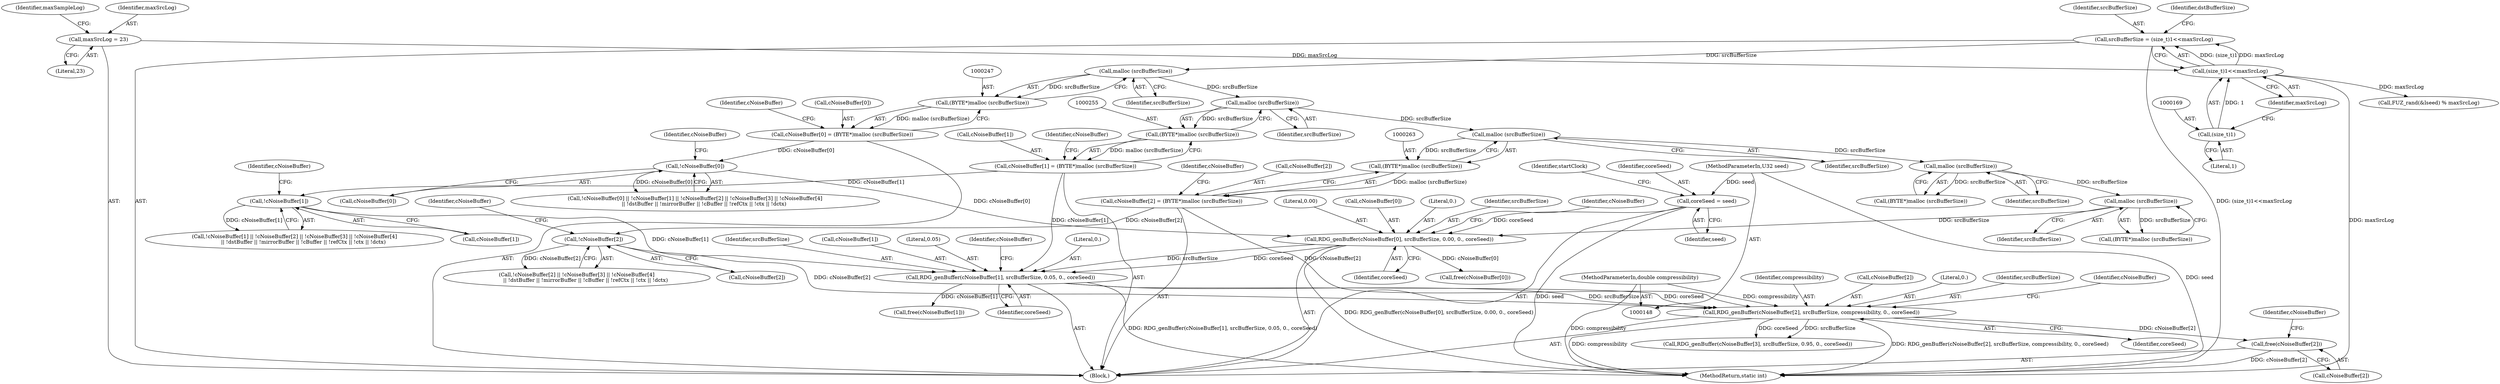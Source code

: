 digraph "0_zstd_3e5cdf1b6a85843e991d7d10f6a2567c15580da0_3@API" {
"1001450" [label="(Call,free(cNoiseBuffer[2]))"];
"1000342" [label="(Call,RDG_genBuffer(cNoiseBuffer[2], srcBufferSize, compressibility, 0., coreSeed))"];
"1000258" [label="(Call,cNoiseBuffer[2] = (BYTE*)malloc (srcBufferSize))"];
"1000262" [label="(Call,(BYTE*)malloc (srcBufferSize))"];
"1000264" [label="(Call,malloc (srcBufferSize))"];
"1000256" [label="(Call,malloc (srcBufferSize))"];
"1000248" [label="(Call,malloc (srcBufferSize))"];
"1000165" [label="(Call,srcBufferSize = (size_t)1<<maxSrcLog)"];
"1000167" [label="(Call,(size_t)1<<maxSrcLog)"];
"1000168" [label="(Call,(size_t)1)"];
"1000157" [label="(Call,maxSrcLog = 23)"];
"1000294" [label="(Call,!cNoiseBuffer[2])"];
"1000334" [label="(Call,RDG_genBuffer(cNoiseBuffer[1], srcBufferSize, 0.05, 0., coreSeed))"];
"1000250" [label="(Call,cNoiseBuffer[1] = (BYTE*)malloc (srcBufferSize))"];
"1000254" [label="(Call,(BYTE*)malloc (srcBufferSize))"];
"1000289" [label="(Call,!cNoiseBuffer[1])"];
"1000326" [label="(Call,RDG_genBuffer(cNoiseBuffer[0], srcBufferSize, 0.00, 0., coreSeed))"];
"1000284" [label="(Call,!cNoiseBuffer[0])"];
"1000242" [label="(Call,cNoiseBuffer[0] = (BYTE*)malloc (srcBufferSize))"];
"1000246" [label="(Call,(BYTE*)malloc (srcBufferSize))"];
"1000280" [label="(Call,malloc (srcBufferSize))"];
"1000272" [label="(Call,malloc (srcBufferSize))"];
"1000222" [label="(Call,coreSeed = seed)"];
"1000149" [label="(MethodParameterIn,U32 seed)"];
"1000153" [label="(MethodParameterIn,double compressibility)"];
"1000340" [label="(Literal,0.)"];
"1000281" [label="(Identifier,srcBufferSize)"];
"1000270" [label="(Call,(BYTE*)malloc (srcBufferSize))"];
"1000268" [label="(Identifier,cNoiseBuffer)"];
"1000251" [label="(Call,cNoiseBuffer[1])"];
"1000162" [label="(Identifier,maxSampleLog)"];
"1000248" [label="(Call,malloc (srcBufferSize))"];
"1000242" [label="(Call,cNoiseBuffer[0] = (BYTE*)malloc (srcBufferSize))"];
"1000334" [label="(Call,RDG_genBuffer(cNoiseBuffer[1], srcBufferSize, 0.05, 0., coreSeed))"];
"1000260" [label="(Identifier,cNoiseBuffer)"];
"1000280" [label="(Call,malloc (srcBufferSize))"];
"1000262" [label="(Call,(BYTE*)malloc (srcBufferSize))"];
"1000256" [label="(Call,malloc (srcBufferSize))"];
"1000285" [label="(Call,cNoiseBuffer[0])"];
"1000224" [label="(Identifier,seed)"];
"1000246" [label="(Call,(BYTE*)malloc (srcBufferSize))"];
"1000243" [label="(Call,cNoiseBuffer[0])"];
"1000165" [label="(Call,srcBufferSize = (size_t)1<<maxSrcLog)"];
"1000331" [label="(Literal,0.00)"];
"1000222" [label="(Call,coreSeed = seed)"];
"1000289" [label="(Call,!cNoiseBuffer[1])"];
"1000342" [label="(Call,RDG_genBuffer(cNoiseBuffer[2], srcBufferSize, compressibility, 0., coreSeed))"];
"1000326" [label="(Call,RDG_genBuffer(cNoiseBuffer[0], srcBufferSize, 0.00, 0., coreSeed))"];
"1000168" [label="(Call,(size_t)1)"];
"1001450" [label="(Call,free(cNoiseBuffer[2]))"];
"1001451" [label="(Call,cNoiseBuffer[2])"];
"1000273" [label="(Identifier,srcBufferSize)"];
"1000227" [label="(Identifier,startClock)"];
"1000149" [label="(MethodParameterIn,U32 seed)"];
"1001446" [label="(Call,free(cNoiseBuffer[1]))"];
"1000338" [label="(Identifier,srcBufferSize)"];
"1000155" [label="(Block,)"];
"1000250" [label="(Call,cNoiseBuffer[1] = (BYTE*)malloc (srcBufferSize))"];
"1000350" [label="(Call,RDG_genBuffer(cNoiseBuffer[3], srcBufferSize, 0.95, 0., coreSeed))"];
"1000295" [label="(Call,cNoiseBuffer[2])"];
"1000327" [label="(Call,cNoiseBuffer[0])"];
"1000332" [label="(Literal,0.)"];
"1000333" [label="(Identifier,coreSeed)"];
"1000278" [label="(Call,(BYTE*)malloc (srcBufferSize))"];
"1000153" [label="(MethodParameterIn,double compressibility)"];
"1000343" [label="(Call,cNoiseBuffer[2])"];
"1000294" [label="(Call,!cNoiseBuffer[2])"];
"1000158" [label="(Identifier,maxSrcLog)"];
"1000335" [label="(Call,cNoiseBuffer[1])"];
"1001442" [label="(Call,free(cNoiseBuffer[0]))"];
"1000171" [label="(Identifier,maxSrcLog)"];
"1001475" [label="(MethodReturn,static int)"];
"1000249" [label="(Identifier,srcBufferSize)"];
"1001456" [label="(Identifier,cNoiseBuffer)"];
"1000264" [label="(Call,malloc (srcBufferSize))"];
"1000166" [label="(Identifier,srcBufferSize)"];
"1000348" [label="(Literal,0.)"];
"1000272" [label="(Call,malloc (srcBufferSize))"];
"1000341" [label="(Identifier,coreSeed)"];
"1000339" [label="(Literal,0.05)"];
"1000170" [label="(Literal,1)"];
"1000293" [label="(Call,!cNoiseBuffer[2] || !cNoiseBuffer[3] || !cNoiseBuffer[4]\n           || !dstBuffer || !mirrorBuffer || !cBuffer || !refCtx || !ctx || !dctx)"];
"1000258" [label="(Call,cNoiseBuffer[2] = (BYTE*)malloc (srcBufferSize))"];
"1000283" [label="(Call,!cNoiseBuffer[0] || !cNoiseBuffer[1] || !cNoiseBuffer[2] || !cNoiseBuffer[3] || !cNoiseBuffer[4]\n           || !dstBuffer || !mirrorBuffer || !cBuffer || !refCtx || !ctx || !dctx)"];
"1000301" [label="(Identifier,cNoiseBuffer)"];
"1000346" [label="(Identifier,srcBufferSize)"];
"1000223" [label="(Identifier,coreSeed)"];
"1000349" [label="(Identifier,coreSeed)"];
"1000330" [label="(Identifier,srcBufferSize)"];
"1000157" [label="(Call,maxSrcLog = 23)"];
"1000296" [label="(Identifier,cNoiseBuffer)"];
"1000290" [label="(Call,cNoiseBuffer[1])"];
"1000352" [label="(Identifier,cNoiseBuffer)"];
"1000336" [label="(Identifier,cNoiseBuffer)"];
"1000291" [label="(Identifier,cNoiseBuffer)"];
"1000265" [label="(Identifier,srcBufferSize)"];
"1001047" [label="(Call,FUZ_rand(&lseed) % maxSrcLog)"];
"1000259" [label="(Call,cNoiseBuffer[2])"];
"1000284" [label="(Call,!cNoiseBuffer[0])"];
"1000174" [label="(Identifier,dstBufferSize)"];
"1000159" [label="(Literal,23)"];
"1000344" [label="(Identifier,cNoiseBuffer)"];
"1000252" [label="(Identifier,cNoiseBuffer)"];
"1000347" [label="(Identifier,compressibility)"];
"1000254" [label="(Call,(BYTE*)malloc (srcBufferSize))"];
"1000257" [label="(Identifier,srcBufferSize)"];
"1000167" [label="(Call,(size_t)1<<maxSrcLog)"];
"1000288" [label="(Call,!cNoiseBuffer[1] || !cNoiseBuffer[2] || !cNoiseBuffer[3] || !cNoiseBuffer[4]\n           || !dstBuffer || !mirrorBuffer || !cBuffer || !refCtx || !ctx || !dctx)"];
"1001450" -> "1000155"  [label="AST: "];
"1001450" -> "1001451"  [label="CFG: "];
"1001451" -> "1001450"  [label="AST: "];
"1001456" -> "1001450"  [label="CFG: "];
"1001450" -> "1001475"  [label="DDG: cNoiseBuffer[2]"];
"1000342" -> "1001450"  [label="DDG: cNoiseBuffer[2]"];
"1000342" -> "1000155"  [label="AST: "];
"1000342" -> "1000349"  [label="CFG: "];
"1000343" -> "1000342"  [label="AST: "];
"1000346" -> "1000342"  [label="AST: "];
"1000347" -> "1000342"  [label="AST: "];
"1000348" -> "1000342"  [label="AST: "];
"1000349" -> "1000342"  [label="AST: "];
"1000352" -> "1000342"  [label="CFG: "];
"1000342" -> "1001475"  [label="DDG: compressibility"];
"1000342" -> "1001475"  [label="DDG: RDG_genBuffer(cNoiseBuffer[2], srcBufferSize, compressibility, 0., coreSeed)"];
"1000258" -> "1000342"  [label="DDG: cNoiseBuffer[2]"];
"1000294" -> "1000342"  [label="DDG: cNoiseBuffer[2]"];
"1000334" -> "1000342"  [label="DDG: srcBufferSize"];
"1000334" -> "1000342"  [label="DDG: coreSeed"];
"1000153" -> "1000342"  [label="DDG: compressibility"];
"1000342" -> "1000350"  [label="DDG: srcBufferSize"];
"1000342" -> "1000350"  [label="DDG: coreSeed"];
"1000258" -> "1000155"  [label="AST: "];
"1000258" -> "1000262"  [label="CFG: "];
"1000259" -> "1000258"  [label="AST: "];
"1000262" -> "1000258"  [label="AST: "];
"1000268" -> "1000258"  [label="CFG: "];
"1000262" -> "1000258"  [label="DDG: malloc (srcBufferSize)"];
"1000258" -> "1000294"  [label="DDG: cNoiseBuffer[2]"];
"1000262" -> "1000264"  [label="CFG: "];
"1000263" -> "1000262"  [label="AST: "];
"1000264" -> "1000262"  [label="AST: "];
"1000264" -> "1000262"  [label="DDG: srcBufferSize"];
"1000264" -> "1000265"  [label="CFG: "];
"1000265" -> "1000264"  [label="AST: "];
"1000256" -> "1000264"  [label="DDG: srcBufferSize"];
"1000264" -> "1000272"  [label="DDG: srcBufferSize"];
"1000256" -> "1000254"  [label="AST: "];
"1000256" -> "1000257"  [label="CFG: "];
"1000257" -> "1000256"  [label="AST: "];
"1000254" -> "1000256"  [label="CFG: "];
"1000256" -> "1000254"  [label="DDG: srcBufferSize"];
"1000248" -> "1000256"  [label="DDG: srcBufferSize"];
"1000248" -> "1000246"  [label="AST: "];
"1000248" -> "1000249"  [label="CFG: "];
"1000249" -> "1000248"  [label="AST: "];
"1000246" -> "1000248"  [label="CFG: "];
"1000248" -> "1000246"  [label="DDG: srcBufferSize"];
"1000165" -> "1000248"  [label="DDG: srcBufferSize"];
"1000165" -> "1000155"  [label="AST: "];
"1000165" -> "1000167"  [label="CFG: "];
"1000166" -> "1000165"  [label="AST: "];
"1000167" -> "1000165"  [label="AST: "];
"1000174" -> "1000165"  [label="CFG: "];
"1000165" -> "1001475"  [label="DDG: (size_t)1<<maxSrcLog"];
"1000167" -> "1000165"  [label="DDG: (size_t)1"];
"1000167" -> "1000165"  [label="DDG: maxSrcLog"];
"1000167" -> "1000171"  [label="CFG: "];
"1000168" -> "1000167"  [label="AST: "];
"1000171" -> "1000167"  [label="AST: "];
"1000167" -> "1001475"  [label="DDG: maxSrcLog"];
"1000168" -> "1000167"  [label="DDG: 1"];
"1000157" -> "1000167"  [label="DDG: maxSrcLog"];
"1000167" -> "1001047"  [label="DDG: maxSrcLog"];
"1000168" -> "1000170"  [label="CFG: "];
"1000169" -> "1000168"  [label="AST: "];
"1000170" -> "1000168"  [label="AST: "];
"1000171" -> "1000168"  [label="CFG: "];
"1000157" -> "1000155"  [label="AST: "];
"1000157" -> "1000159"  [label="CFG: "];
"1000158" -> "1000157"  [label="AST: "];
"1000159" -> "1000157"  [label="AST: "];
"1000162" -> "1000157"  [label="CFG: "];
"1000294" -> "1000293"  [label="AST: "];
"1000294" -> "1000295"  [label="CFG: "];
"1000295" -> "1000294"  [label="AST: "];
"1000301" -> "1000294"  [label="CFG: "];
"1000293" -> "1000294"  [label="CFG: "];
"1000294" -> "1000293"  [label="DDG: cNoiseBuffer[2]"];
"1000334" -> "1000155"  [label="AST: "];
"1000334" -> "1000341"  [label="CFG: "];
"1000335" -> "1000334"  [label="AST: "];
"1000338" -> "1000334"  [label="AST: "];
"1000339" -> "1000334"  [label="AST: "];
"1000340" -> "1000334"  [label="AST: "];
"1000341" -> "1000334"  [label="AST: "];
"1000344" -> "1000334"  [label="CFG: "];
"1000334" -> "1001475"  [label="DDG: RDG_genBuffer(cNoiseBuffer[1], srcBufferSize, 0.05, 0., coreSeed)"];
"1000250" -> "1000334"  [label="DDG: cNoiseBuffer[1]"];
"1000289" -> "1000334"  [label="DDG: cNoiseBuffer[1]"];
"1000326" -> "1000334"  [label="DDG: srcBufferSize"];
"1000326" -> "1000334"  [label="DDG: coreSeed"];
"1000334" -> "1001446"  [label="DDG: cNoiseBuffer[1]"];
"1000250" -> "1000155"  [label="AST: "];
"1000250" -> "1000254"  [label="CFG: "];
"1000251" -> "1000250"  [label="AST: "];
"1000254" -> "1000250"  [label="AST: "];
"1000260" -> "1000250"  [label="CFG: "];
"1000254" -> "1000250"  [label="DDG: malloc (srcBufferSize)"];
"1000250" -> "1000289"  [label="DDG: cNoiseBuffer[1]"];
"1000255" -> "1000254"  [label="AST: "];
"1000289" -> "1000288"  [label="AST: "];
"1000289" -> "1000290"  [label="CFG: "];
"1000290" -> "1000289"  [label="AST: "];
"1000296" -> "1000289"  [label="CFG: "];
"1000288" -> "1000289"  [label="CFG: "];
"1000289" -> "1000288"  [label="DDG: cNoiseBuffer[1]"];
"1000326" -> "1000155"  [label="AST: "];
"1000326" -> "1000333"  [label="CFG: "];
"1000327" -> "1000326"  [label="AST: "];
"1000330" -> "1000326"  [label="AST: "];
"1000331" -> "1000326"  [label="AST: "];
"1000332" -> "1000326"  [label="AST: "];
"1000333" -> "1000326"  [label="AST: "];
"1000336" -> "1000326"  [label="CFG: "];
"1000326" -> "1001475"  [label="DDG: RDG_genBuffer(cNoiseBuffer[0], srcBufferSize, 0.00, 0., coreSeed)"];
"1000284" -> "1000326"  [label="DDG: cNoiseBuffer[0]"];
"1000280" -> "1000326"  [label="DDG: srcBufferSize"];
"1000222" -> "1000326"  [label="DDG: coreSeed"];
"1000326" -> "1001442"  [label="DDG: cNoiseBuffer[0]"];
"1000284" -> "1000283"  [label="AST: "];
"1000284" -> "1000285"  [label="CFG: "];
"1000285" -> "1000284"  [label="AST: "];
"1000291" -> "1000284"  [label="CFG: "];
"1000283" -> "1000284"  [label="CFG: "];
"1000284" -> "1000283"  [label="DDG: cNoiseBuffer[0]"];
"1000242" -> "1000284"  [label="DDG: cNoiseBuffer[0]"];
"1000242" -> "1000155"  [label="AST: "];
"1000242" -> "1000246"  [label="CFG: "];
"1000243" -> "1000242"  [label="AST: "];
"1000246" -> "1000242"  [label="AST: "];
"1000252" -> "1000242"  [label="CFG: "];
"1000246" -> "1000242"  [label="DDG: malloc (srcBufferSize)"];
"1000247" -> "1000246"  [label="AST: "];
"1000280" -> "1000278"  [label="AST: "];
"1000280" -> "1000281"  [label="CFG: "];
"1000281" -> "1000280"  [label="AST: "];
"1000278" -> "1000280"  [label="CFG: "];
"1000280" -> "1000278"  [label="DDG: srcBufferSize"];
"1000272" -> "1000280"  [label="DDG: srcBufferSize"];
"1000272" -> "1000270"  [label="AST: "];
"1000272" -> "1000273"  [label="CFG: "];
"1000273" -> "1000272"  [label="AST: "];
"1000270" -> "1000272"  [label="CFG: "];
"1000272" -> "1000270"  [label="DDG: srcBufferSize"];
"1000222" -> "1000155"  [label="AST: "];
"1000222" -> "1000224"  [label="CFG: "];
"1000223" -> "1000222"  [label="AST: "];
"1000224" -> "1000222"  [label="AST: "];
"1000227" -> "1000222"  [label="CFG: "];
"1000222" -> "1001475"  [label="DDG: seed"];
"1000149" -> "1000222"  [label="DDG: seed"];
"1000149" -> "1000148"  [label="AST: "];
"1000149" -> "1001475"  [label="DDG: seed"];
"1000153" -> "1000148"  [label="AST: "];
"1000153" -> "1001475"  [label="DDG: compressibility"];
}
